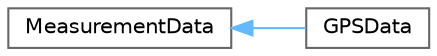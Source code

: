 digraph "Graphical Class Hierarchy"
{
 // LATEX_PDF_SIZE
  bgcolor="transparent";
  edge [fontname=Helvetica,fontsize=10,labelfontname=Helvetica,labelfontsize=10];
  node [fontname=Helvetica,fontsize=10,shape=box,height=0.2,width=0.4];
  rankdir="LR";
  Node0 [id="Node000000",label="MeasurementData",height=0.2,width=0.4,color="grey40", fillcolor="white", style="filled",URL="$struct_measurement_data.html",tooltip=" "];
  Node0 -> Node1 [id="edge25_Node000000_Node000001",dir="back",color="steelblue1",style="solid",tooltip=" "];
  Node1 [id="Node000001",label="GPSData",height=0.2,width=0.4,color="grey40", fillcolor="white", style="filled",URL="$struct_g_p_s_data.html",tooltip=" "];
}

